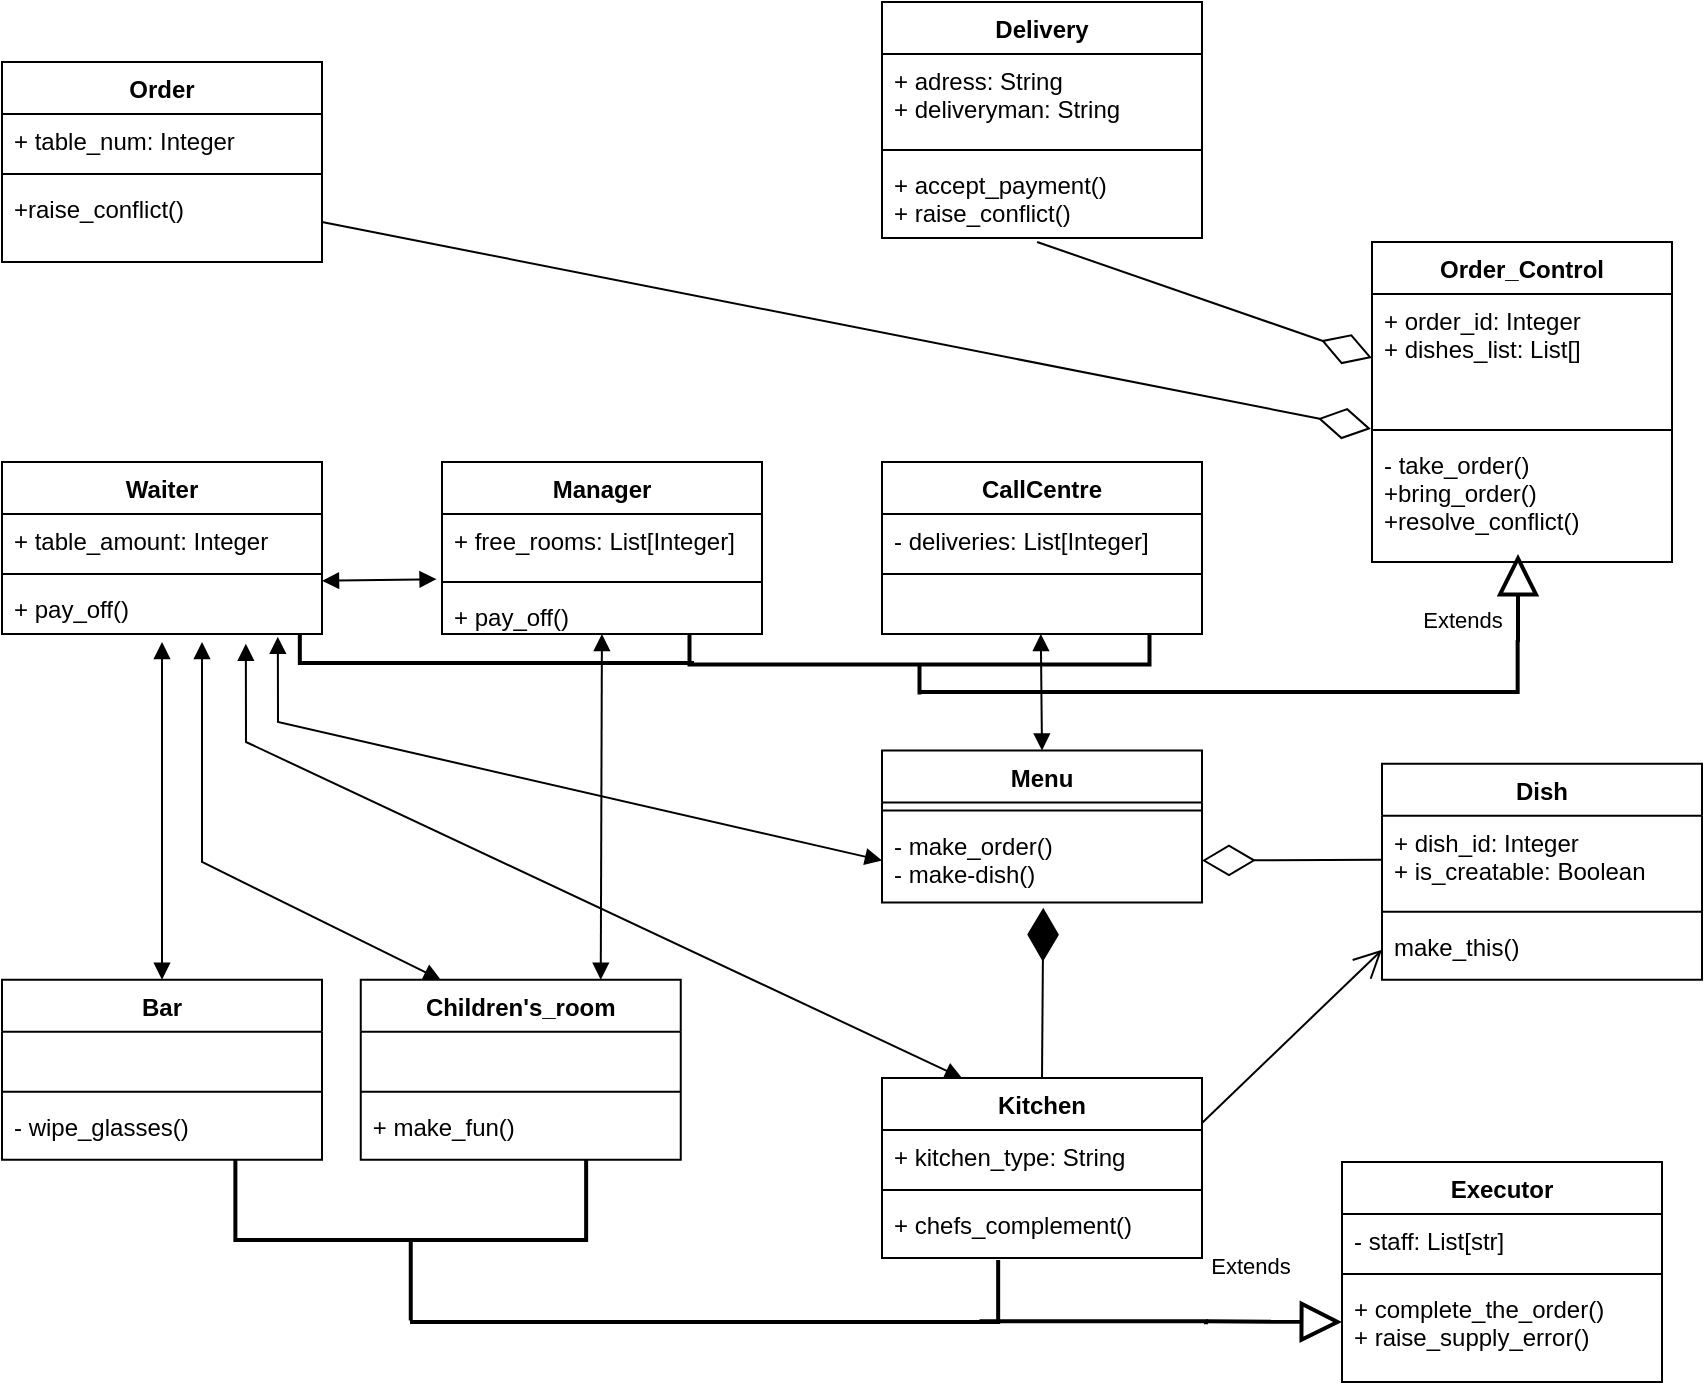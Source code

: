 <mxfile version="17.4.5" type="device"><diagram id="dkrx4-PsKOC1ZwsrJCA0" name="Page-1"><mxGraphModel dx="1006" dy="612" grid="1" gridSize="10" guides="1" tooltips="1" connect="1" arrows="1" fold="1" page="1" pageScale="1" pageWidth="827" pageHeight="1169" math="0" shadow="0"><root><mxCell id="0"/><mxCell id="1" parent="0"/><mxCell id="0pWgqvWiX5RhWrIid1jy-5" value="CallCentre" style="swimlane;fontStyle=1;align=center;verticalAlign=top;childLayout=stackLayout;horizontal=1;startSize=26;horizontalStack=0;resizeParent=1;resizeParentMax=0;resizeLast=0;collapsible=1;marginBottom=0;" parent="1" vertex="1"><mxGeometry x="480" y="320" width="160" height="86" as="geometry"/></mxCell><mxCell id="0pWgqvWiX5RhWrIid1jy-6" value="- deliveries: List[Integer]" style="text;strokeColor=none;fillColor=none;align=left;verticalAlign=top;spacingLeft=4;spacingRight=4;overflow=hidden;rotatable=0;points=[[0,0.5],[1,0.5]];portConstraint=eastwest;" parent="0pWgqvWiX5RhWrIid1jy-5" vertex="1"><mxGeometry y="26" width="160" height="26" as="geometry"/></mxCell><mxCell id="0pWgqvWiX5RhWrIid1jy-7" value="" style="line;strokeWidth=1;fillColor=none;align=left;verticalAlign=middle;spacingTop=-1;spacingLeft=3;spacingRight=3;rotatable=0;labelPosition=right;points=[];portConstraint=eastwest;" parent="0pWgqvWiX5RhWrIid1jy-5" vertex="1"><mxGeometry y="52" width="160" height="8" as="geometry"/></mxCell><mxCell id="0pWgqvWiX5RhWrIid1jy-8" value="   " style="text;strokeColor=none;fillColor=none;align=left;verticalAlign=top;spacingLeft=4;spacingRight=4;overflow=hidden;rotatable=0;points=[[0,0.5],[1,0.5]];portConstraint=eastwest;" parent="0pWgqvWiX5RhWrIid1jy-5" vertex="1"><mxGeometry y="60" width="160" height="26" as="geometry"/></mxCell><mxCell id="0pWgqvWiX5RhWrIid1jy-9" value="Bar" style="swimlane;fontStyle=1;align=center;verticalAlign=top;childLayout=stackLayout;horizontal=1;startSize=26;horizontalStack=0;resizeParent=1;resizeParentMax=0;resizeLast=0;collapsible=1;marginBottom=0;" parent="1" vertex="1"><mxGeometry x="40" y="578.91" width="160" height="90" as="geometry"/></mxCell><mxCell id="0pWgqvWiX5RhWrIid1jy-10" value="  " style="text;strokeColor=none;fillColor=none;align=left;verticalAlign=top;spacingLeft=4;spacingRight=4;overflow=hidden;rotatable=0;points=[[0,0.5],[1,0.5]];portConstraint=eastwest;" parent="0pWgqvWiX5RhWrIid1jy-9" vertex="1"><mxGeometry y="26" width="160" height="26" as="geometry"/></mxCell><mxCell id="0pWgqvWiX5RhWrIid1jy-11" value="" style="line;strokeWidth=1;fillColor=none;align=left;verticalAlign=middle;spacingTop=-1;spacingLeft=3;spacingRight=3;rotatable=0;labelPosition=right;points=[];portConstraint=eastwest;" parent="0pWgqvWiX5RhWrIid1jy-9" vertex="1"><mxGeometry y="52" width="160" height="8" as="geometry"/></mxCell><mxCell id="0pWgqvWiX5RhWrIid1jy-12" value="- wipe_glasses()" style="text;strokeColor=none;fillColor=none;align=left;verticalAlign=top;spacingLeft=4;spacingRight=4;overflow=hidden;rotatable=0;points=[[0,0.5],[1,0.5]];portConstraint=eastwest;" parent="0pWgqvWiX5RhWrIid1jy-9" vertex="1"><mxGeometry y="60" width="160" height="30" as="geometry"/></mxCell><mxCell id="0pWgqvWiX5RhWrIid1jy-13" value="Delivery" style="swimlane;fontStyle=1;align=center;verticalAlign=top;childLayout=stackLayout;horizontal=1;startSize=26;horizontalStack=0;resizeParent=1;resizeParentMax=0;resizeLast=0;collapsible=1;marginBottom=0;" parent="1" vertex="1"><mxGeometry x="480" y="90" width="160" height="118" as="geometry"/></mxCell><mxCell id="0pWgqvWiX5RhWrIid1jy-42" value="+ adress: String&#10;+ deliveryman: String" style="text;strokeColor=none;fillColor=none;align=left;verticalAlign=top;spacingLeft=4;spacingRight=4;overflow=hidden;rotatable=0;points=[[0,0.5],[1,0.5]];portConstraint=eastwest;" parent="0pWgqvWiX5RhWrIid1jy-13" vertex="1"><mxGeometry y="26" width="160" height="44" as="geometry"/></mxCell><mxCell id="0pWgqvWiX5RhWrIid1jy-15" value="" style="line;strokeWidth=1;fillColor=none;align=left;verticalAlign=middle;spacingTop=-1;spacingLeft=3;spacingRight=3;rotatable=0;labelPosition=right;points=[];portConstraint=eastwest;" parent="0pWgqvWiX5RhWrIid1jy-13" vertex="1"><mxGeometry y="70" width="160" height="8" as="geometry"/></mxCell><mxCell id="0pWgqvWiX5RhWrIid1jy-16" value="+ accept_payment()&#10;+ raise_conflict()" style="text;strokeColor=none;fillColor=none;align=left;verticalAlign=top;spacingLeft=4;spacingRight=4;overflow=hidden;rotatable=0;points=[[0,0.5],[1,0.5]];portConstraint=eastwest;" parent="0pWgqvWiX5RhWrIid1jy-13" vertex="1"><mxGeometry y="78" width="160" height="40" as="geometry"/></mxCell><mxCell id="0pWgqvWiX5RhWrIid1jy-21" value="Manager" style="swimlane;fontStyle=1;align=center;verticalAlign=top;childLayout=stackLayout;horizontal=1;startSize=26;horizontalStack=0;resizeParent=1;resizeParentMax=0;resizeLast=0;collapsible=1;marginBottom=0;" parent="1" vertex="1"><mxGeometry x="260" y="320" width="160" height="86" as="geometry"/></mxCell><mxCell id="0pWgqvWiX5RhWrIid1jy-22" value="+ free_rooms: List[Integer]" style="text;strokeColor=none;fillColor=none;align=left;verticalAlign=top;spacingLeft=4;spacingRight=4;overflow=hidden;rotatable=0;points=[[0,0.5],[1,0.5]];portConstraint=eastwest;" parent="0pWgqvWiX5RhWrIid1jy-21" vertex="1"><mxGeometry y="26" width="160" height="30" as="geometry"/></mxCell><mxCell id="0pWgqvWiX5RhWrIid1jy-23" value="" style="line;strokeWidth=1;fillColor=none;align=left;verticalAlign=middle;spacingTop=-1;spacingLeft=3;spacingRight=3;rotatable=0;labelPosition=right;points=[];portConstraint=eastwest;" parent="0pWgqvWiX5RhWrIid1jy-21" vertex="1"><mxGeometry y="56" width="160" height="8" as="geometry"/></mxCell><mxCell id="jvuWipW7i-2Bvm88jTAF-63" value="" style="endArrow=block;startArrow=block;endFill=1;startFill=1;html=1;rounded=0;strokeWidth=1;entryX=-0.017;entryY=-0.246;entryDx=0;entryDy=0;entryPerimeter=0;" parent="0pWgqvWiX5RhWrIid1jy-21" target="0pWgqvWiX5RhWrIid1jy-24" edge="1"><mxGeometry width="160" relative="1" as="geometry"><mxPoint x="-60" y="59.41" as="sourcePoint"/><mxPoint x="100" y="59.41" as="targetPoint"/></mxGeometry></mxCell><mxCell id="0pWgqvWiX5RhWrIid1jy-24" value="+ pay_off()" style="text;strokeColor=none;fillColor=none;align=left;verticalAlign=top;spacingLeft=4;spacingRight=4;overflow=hidden;rotatable=0;points=[[0,0.5],[1,0.5]];portConstraint=eastwest;" parent="0pWgqvWiX5RhWrIid1jy-21" vertex="1"><mxGeometry y="64" width="160" height="22" as="geometry"/></mxCell><mxCell id="0pWgqvWiX5RhWrIid1jy-25" value="Сhildren's_room" style="swimlane;fontStyle=1;align=center;verticalAlign=top;childLayout=stackLayout;horizontal=1;startSize=26;horizontalStack=0;resizeParent=1;resizeParentMax=0;resizeLast=0;collapsible=1;marginBottom=0;" parent="1" vertex="1"><mxGeometry x="219.38" y="578.91" width="160" height="90" as="geometry"/></mxCell><mxCell id="0pWgqvWiX5RhWrIid1jy-26" value="  " style="text;strokeColor=none;fillColor=none;align=left;verticalAlign=top;spacingLeft=4;spacingRight=4;overflow=hidden;rotatable=0;points=[[0,0.5],[1,0.5]];portConstraint=eastwest;" parent="0pWgqvWiX5RhWrIid1jy-25" vertex="1"><mxGeometry y="26" width="160" height="26" as="geometry"/></mxCell><mxCell id="0pWgqvWiX5RhWrIid1jy-27" value="" style="line;strokeWidth=1;fillColor=none;align=left;verticalAlign=middle;spacingTop=-1;spacingLeft=3;spacingRight=3;rotatable=0;labelPosition=right;points=[];portConstraint=eastwest;" parent="0pWgqvWiX5RhWrIid1jy-25" vertex="1"><mxGeometry y="52" width="160" height="8" as="geometry"/></mxCell><mxCell id="0pWgqvWiX5RhWrIid1jy-28" value="+ make_fun()" style="text;strokeColor=none;fillColor=none;align=left;verticalAlign=top;spacingLeft=4;spacingRight=4;overflow=hidden;rotatable=0;points=[[0,0.5],[1,0.5]];portConstraint=eastwest;" parent="0pWgqvWiX5RhWrIid1jy-25" vertex="1"><mxGeometry y="60" width="160" height="30" as="geometry"/></mxCell><mxCell id="0pWgqvWiX5RhWrIid1jy-29" value="Order" style="swimlane;fontStyle=1;align=center;verticalAlign=top;childLayout=stackLayout;horizontal=1;startSize=26;horizontalStack=0;resizeParent=1;resizeParentMax=0;resizeLast=0;collapsible=1;marginBottom=0;" parent="1" vertex="1"><mxGeometry x="40" y="120" width="160" height="100" as="geometry"/></mxCell><mxCell id="0pWgqvWiX5RhWrIid1jy-30" value="+ table_num: Integer" style="text;strokeColor=none;fillColor=none;align=left;verticalAlign=top;spacingLeft=4;spacingRight=4;overflow=hidden;rotatable=0;points=[[0,0.5],[1,0.5]];portConstraint=eastwest;" parent="0pWgqvWiX5RhWrIid1jy-29" vertex="1"><mxGeometry y="26" width="160" height="26" as="geometry"/></mxCell><mxCell id="0pWgqvWiX5RhWrIid1jy-31" value="" style="line;strokeWidth=1;fillColor=none;align=left;verticalAlign=middle;spacingTop=-1;spacingLeft=3;spacingRight=3;rotatable=0;labelPosition=right;points=[];portConstraint=eastwest;" parent="0pWgqvWiX5RhWrIid1jy-29" vertex="1"><mxGeometry y="52" width="160" height="8" as="geometry"/></mxCell><mxCell id="0pWgqvWiX5RhWrIid1jy-32" value="+raise_conflict()" style="text;strokeColor=none;fillColor=none;align=left;verticalAlign=top;spacingLeft=4;spacingRight=4;overflow=hidden;rotatable=0;points=[[0,0.5],[1,0.5]];portConstraint=eastwest;" parent="0pWgqvWiX5RhWrIid1jy-29" vertex="1"><mxGeometry y="60" width="160" height="40" as="geometry"/></mxCell><mxCell id="0pWgqvWiX5RhWrIid1jy-33" value="Waiter" style="swimlane;fontStyle=1;align=center;verticalAlign=top;childLayout=stackLayout;horizontal=1;startSize=26;horizontalStack=0;resizeParent=1;resizeParentMax=0;resizeLast=0;collapsible=1;marginBottom=0;" parent="1" vertex="1"><mxGeometry x="40" y="320" width="160" height="86" as="geometry"/></mxCell><mxCell id="0pWgqvWiX5RhWrIid1jy-34" value="+ table_amount: Integer" style="text;strokeColor=none;fillColor=none;align=left;verticalAlign=top;spacingLeft=4;spacingRight=4;overflow=hidden;rotatable=0;points=[[0,0.5],[1,0.5]];portConstraint=eastwest;" parent="0pWgqvWiX5RhWrIid1jy-33" vertex="1"><mxGeometry y="26" width="160" height="26" as="geometry"/></mxCell><mxCell id="0pWgqvWiX5RhWrIid1jy-35" value="" style="line;strokeWidth=1;fillColor=none;align=left;verticalAlign=middle;spacingTop=-1;spacingLeft=3;spacingRight=3;rotatable=0;labelPosition=right;points=[];portConstraint=eastwest;" parent="0pWgqvWiX5RhWrIid1jy-33" vertex="1"><mxGeometry y="52" width="160" height="8" as="geometry"/></mxCell><mxCell id="0pWgqvWiX5RhWrIid1jy-36" value="+ pay_off()" style="text;strokeColor=none;fillColor=none;align=left;verticalAlign=top;spacingLeft=4;spacingRight=4;overflow=hidden;rotatable=0;points=[[0,0.5],[1,0.5]];portConstraint=eastwest;" parent="0pWgqvWiX5RhWrIid1jy-33" vertex="1"><mxGeometry y="60" width="160" height="26" as="geometry"/></mxCell><mxCell id="0pWgqvWiX5RhWrIid1jy-37" value="Kitchen" style="swimlane;fontStyle=1;align=center;verticalAlign=top;childLayout=stackLayout;horizontal=1;startSize=26;horizontalStack=0;resizeParent=1;resizeParentMax=0;resizeLast=0;collapsible=1;marginBottom=0;" parent="1" vertex="1"><mxGeometry x="480" y="628" width="160" height="90" as="geometry"/></mxCell><mxCell id="0pWgqvWiX5RhWrIid1jy-38" value="+ kitchen_type: String" style="text;strokeColor=none;fillColor=none;align=left;verticalAlign=top;spacingLeft=4;spacingRight=4;overflow=hidden;rotatable=0;points=[[0,0.5],[1,0.5]];portConstraint=eastwest;" parent="0pWgqvWiX5RhWrIid1jy-37" vertex="1"><mxGeometry y="26" width="160" height="26" as="geometry"/></mxCell><mxCell id="0pWgqvWiX5RhWrIid1jy-39" value="" style="line;strokeWidth=1;fillColor=none;align=left;verticalAlign=middle;spacingTop=-1;spacingLeft=3;spacingRight=3;rotatable=0;labelPosition=right;points=[];portConstraint=eastwest;" parent="0pWgqvWiX5RhWrIid1jy-37" vertex="1"><mxGeometry y="52" width="160" height="8" as="geometry"/></mxCell><mxCell id="0pWgqvWiX5RhWrIid1jy-40" value="+ chefs_complement()" style="text;strokeColor=none;fillColor=none;align=left;verticalAlign=top;spacingLeft=4;spacingRight=4;overflow=hidden;rotatable=0;points=[[0,0.5],[1,0.5]];portConstraint=eastwest;" parent="0pWgqvWiX5RhWrIid1jy-37" vertex="1"><mxGeometry y="60" width="160" height="30" as="geometry"/></mxCell><mxCell id="jvuWipW7i-2Bvm88jTAF-1" value="Order_Control" style="swimlane;fontStyle=1;align=center;verticalAlign=top;childLayout=stackLayout;horizontal=1;startSize=26;horizontalStack=0;resizeParent=1;resizeParentMax=0;resizeLast=0;collapsible=1;marginBottom=0;" parent="1" vertex="1"><mxGeometry x="725" y="210" width="150" height="160" as="geometry"/></mxCell><mxCell id="jvuWipW7i-2Bvm88jTAF-2" value="+ order_id: Integer&#10;+ dishes_list: List[]" style="text;strokeColor=none;fillColor=none;align=left;verticalAlign=top;spacingLeft=4;spacingRight=4;overflow=hidden;rotatable=0;points=[[0,0.5],[1,0.5]];portConstraint=eastwest;" parent="jvuWipW7i-2Bvm88jTAF-1" vertex="1"><mxGeometry y="26" width="150" height="64" as="geometry"/></mxCell><mxCell id="jvuWipW7i-2Bvm88jTAF-3" value="" style="line;strokeWidth=1;fillColor=none;align=left;verticalAlign=middle;spacingTop=-1;spacingLeft=3;spacingRight=3;rotatable=0;labelPosition=right;points=[];portConstraint=eastwest;" parent="jvuWipW7i-2Bvm88jTAF-1" vertex="1"><mxGeometry y="90" width="150" height="8" as="geometry"/></mxCell><mxCell id="jvuWipW7i-2Bvm88jTAF-4" value="- take_order()&#10;+bring_order()&#10;+resolve_conflict()" style="text;strokeColor=none;fillColor=none;align=left;verticalAlign=top;spacingLeft=4;spacingRight=4;overflow=hidden;rotatable=0;points=[[0,0.5],[1,0.5]];portConstraint=eastwest;" parent="jvuWipW7i-2Bvm88jTAF-1" vertex="1"><mxGeometry y="98" width="150" height="62" as="geometry"/></mxCell><mxCell id="jvuWipW7i-2Bvm88jTAF-17" value="" style="strokeWidth=2;html=1;shape=mxgraph.flowchart.annotation_2;align=left;labelPosition=right;pointerEvents=1;rotation=-90;" parent="1" vertex="1"><mxGeometry x="483.75" y="306.25" width="30" height="230" as="geometry"/></mxCell><mxCell id="jvuWipW7i-2Bvm88jTAF-22" value="" style="shape=partialRectangle;whiteSpace=wrap;html=1;bottom=0;right=0;fillColor=none;strokeWidth=2;rotation=-90;" parent="1" vertex="1"><mxGeometry x="280.19" y="315.73" width="13.55" height="196.09" as="geometry"/></mxCell><mxCell id="jvuWipW7i-2Bvm88jTAF-24" value="" style="shape=partialRectangle;whiteSpace=wrap;html=1;bottom=0;right=0;fillColor=none;strokeWidth=2;rotation=-180;" parent="1" vertex="1"><mxGeometry x="499" y="410" width="298.83" height="25" as="geometry"/></mxCell><mxCell id="jvuWipW7i-2Bvm88jTAF-31" value="Extends" style="endArrow=block;endSize=16;endFill=0;html=1;rounded=0;strokeWidth=2;" parent="1" edge="1"><mxGeometry x="-0.545" y="28" width="160" relative="1" as="geometry"><mxPoint x="798" y="410" as="sourcePoint"/><mxPoint x="798" y="366" as="targetPoint"/><mxPoint y="-1" as="offset"/></mxGeometry></mxCell><mxCell id="jvuWipW7i-2Bvm88jTAF-37" value="" style="strokeWidth=2;html=1;shape=mxgraph.flowchart.annotation_2;align=left;labelPosition=right;pointerEvents=1;rotation=-90;" parent="1" vertex="1"><mxGeometry x="204.07" y="621.25" width="80.62" height="175.38" as="geometry"/></mxCell><mxCell id="jvuWipW7i-2Bvm88jTAF-38" value="" style="shape=partialRectangle;whiteSpace=wrap;html=1;bottom=0;right=0;fillColor=none;strokeWidth=2;rotation=-180;" parent="1" vertex="1"><mxGeometry x="245" y="720" width="293.08" height="30" as="geometry"/></mxCell><mxCell id="jvuWipW7i-2Bvm88jTAF-39" value="" style="shape=partialRectangle;whiteSpace=wrap;html=1;bottom=0;right=0;fillColor=none;strokeWidth=2;rotation=90;" parent="1" vertex="1"><mxGeometry x="585.64" y="693.76" width="0.46" height="112.29" as="geometry"/></mxCell><mxCell id="jvuWipW7i-2Bvm88jTAF-40" value="Extends" style="endArrow=block;endSize=16;endFill=0;html=1;rounded=0;strokeWidth=2;exitX=0;exitY=0;exitDx=0;exitDy=0;" parent="1" source="jvuWipW7i-2Bvm88jTAF-39" edge="1"><mxGeometry x="-0.368" y="28" width="160" relative="1" as="geometry"><mxPoint x="700" y="720" as="sourcePoint"/><mxPoint x="710" y="750" as="targetPoint"/><mxPoint as="offset"/></mxGeometry></mxCell><mxCell id="jvuWipW7i-2Bvm88jTAF-41" value="Executor" style="swimlane;fontStyle=1;align=center;verticalAlign=top;childLayout=stackLayout;horizontal=1;startSize=26;horizontalStack=0;resizeParent=1;resizeParentMax=0;resizeLast=0;collapsible=1;marginBottom=0;" parent="1" vertex="1"><mxGeometry x="710" y="670" width="160" height="110" as="geometry"/></mxCell><mxCell id="jvuWipW7i-2Bvm88jTAF-42" value="- staff: List[str]" style="text;strokeColor=none;fillColor=none;align=left;verticalAlign=top;spacingLeft=4;spacingRight=4;overflow=hidden;rotatable=0;points=[[0,0.5],[1,0.5]];portConstraint=eastwest;" parent="jvuWipW7i-2Bvm88jTAF-41" vertex="1"><mxGeometry y="26" width="160" height="26" as="geometry"/></mxCell><mxCell id="jvuWipW7i-2Bvm88jTAF-43" value="" style="line;strokeWidth=1;fillColor=none;align=left;verticalAlign=middle;spacingTop=-1;spacingLeft=3;spacingRight=3;rotatable=0;labelPosition=right;points=[];portConstraint=eastwest;" parent="jvuWipW7i-2Bvm88jTAF-41" vertex="1"><mxGeometry y="52" width="160" height="8" as="geometry"/></mxCell><mxCell id="jvuWipW7i-2Bvm88jTAF-44" value="+ complete_the_order()&#10;+ raise_supply_error()" style="text;strokeColor=none;fillColor=none;align=left;verticalAlign=top;spacingLeft=4;spacingRight=4;overflow=hidden;rotatable=0;points=[[0,0.5],[1,0.5]];portConstraint=eastwest;" parent="jvuWipW7i-2Bvm88jTAF-41" vertex="1"><mxGeometry y="60" width="160" height="50" as="geometry"/></mxCell><mxCell id="jvuWipW7i-2Bvm88jTAF-50" value="" style="endArrow=diamondThin;endFill=0;endSize=24;html=1;rounded=0;entryX=-0.004;entryY=-0.074;entryDx=0;entryDy=0;exitX=1;exitY=0.5;exitDx=0;exitDy=0;entryPerimeter=0;" parent="1" source="0pWgqvWiX5RhWrIid1jy-32" target="jvuWipW7i-2Bvm88jTAF-4" edge="1"><mxGeometry width="160" relative="1" as="geometry"><mxPoint x="290" y="280" as="sourcePoint"/><mxPoint x="128.88" y="235.16" as="targetPoint"/><Array as="points"/></mxGeometry></mxCell><mxCell id="jvuWipW7i-2Bvm88jTAF-55" value="" style="endArrow=block;startArrow=block;endFill=1;startFill=1;html=1;rounded=0;entryX=0.5;entryY=0;entryDx=0;entryDy=0;exitX=0.5;exitY=1.154;exitDx=0;exitDy=0;exitPerimeter=0;" parent="1" source="0pWgqvWiX5RhWrIid1jy-36" target="0pWgqvWiX5RhWrIid1jy-9" edge="1"><mxGeometry width="160" relative="1" as="geometry"><mxPoint x="420" y="310" as="sourcePoint"/><mxPoint x="580" y="310" as="targetPoint"/><Array as="points"/></mxGeometry></mxCell><mxCell id="jvuWipW7i-2Bvm88jTAF-57" value="" style="endArrow=block;startArrow=block;endFill=1;startFill=1;html=1;rounded=0;entryX=0.75;entryY=0;entryDx=0;entryDy=0;" parent="1" source="0pWgqvWiX5RhWrIid1jy-24" target="0pWgqvWiX5RhWrIid1jy-25" edge="1"><mxGeometry width="160" relative="1" as="geometry"><mxPoint x="332.91" y="410.004" as="sourcePoint"/><mxPoint x="332.91" y="578.91" as="targetPoint"/><Array as="points"/></mxGeometry></mxCell><mxCell id="jvuWipW7i-2Bvm88jTAF-58" value="" style="endArrow=block;startArrow=block;endFill=1;startFill=1;html=1;rounded=0;exitX=0.862;exitY=1.055;exitDx=0;exitDy=0;exitPerimeter=0;entryX=0;entryY=0.5;entryDx=0;entryDy=0;" parent="1" source="0pWgqvWiX5RhWrIid1jy-36" target="yDxQFzUsggDygB4Xtpb5-7" edge="1"><mxGeometry width="160" relative="1" as="geometry"><mxPoint x="150" y="420" as="sourcePoint"/><mxPoint x="520" y="570" as="targetPoint"/><Array as="points"><mxPoint x="178" y="450"/></Array></mxGeometry></mxCell><mxCell id="jvuWipW7i-2Bvm88jTAF-59" value="" style="endArrow=block;startArrow=block;endFill=1;startFill=1;html=1;rounded=0;entryX=0.25;entryY=0;entryDx=0;entryDy=0;" parent="1" target="0pWgqvWiX5RhWrIid1jy-25" edge="1"><mxGeometry width="160" relative="1" as="geometry"><mxPoint x="140" y="410" as="sourcePoint"/><mxPoint x="510" y="578.91" as="targetPoint"/><Array as="points"><mxPoint x="140" y="480"/><mxPoint x="140" y="520"/></Array></mxGeometry></mxCell><mxCell id="jvuWipW7i-2Bvm88jTAF-60" value="" style="endArrow=block;startArrow=block;endFill=1;startFill=1;html=1;rounded=0;entryX=0.5;entryY=0;entryDx=0;entryDy=0;exitX=0.5;exitY=1.154;exitDx=0;exitDy=0;exitPerimeter=0;" parent="1" target="yDxQFzUsggDygB4Xtpb5-4" edge="1"><mxGeometry width="160" relative="1" as="geometry"><mxPoint x="559.41" y="406.004" as="sourcePoint"/><mxPoint x="559.41" y="574.91" as="targetPoint"/><Array as="points"/></mxGeometry></mxCell><mxCell id="jvuWipW7i-2Bvm88jTAF-64" value="" style="endArrow=diamondThin;endFill=0;endSize=24;html=1;rounded=0;exitX=0.75;exitY=1;exitDx=0;exitDy=0;exitPerimeter=0;entryX=0;entryY=0.5;entryDx=0;entryDy=0;" parent="1" target="jvuWipW7i-2Bvm88jTAF-2" edge="1"><mxGeometry width="160" relative="1" as="geometry"><mxPoint x="557.57" y="210" as="sourcePoint"/><mxPoint x="737.57" y="310" as="targetPoint"/><Array as="points"/></mxGeometry></mxCell><mxCell id="jvuWipW7i-2Bvm88jTAF-65" value="Dish" style="swimlane;fontStyle=1;align=center;verticalAlign=top;childLayout=stackLayout;horizontal=1;startSize=26;horizontalStack=0;resizeParent=1;resizeParentMax=0;resizeLast=0;collapsible=1;marginBottom=0;" parent="1" vertex="1"><mxGeometry x="730" y="470.91" width="160" height="108" as="geometry"/></mxCell><mxCell id="jvuWipW7i-2Bvm88jTAF-66" value="+ dish_id: Integer&#10;+ is_creatable: Boolean" style="text;strokeColor=none;fillColor=none;align=left;verticalAlign=top;spacingLeft=4;spacingRight=4;overflow=hidden;rotatable=0;points=[[0,0.5],[1,0.5]];portConstraint=eastwest;" parent="jvuWipW7i-2Bvm88jTAF-65" vertex="1"><mxGeometry y="26" width="160" height="44" as="geometry"/></mxCell><mxCell id="jvuWipW7i-2Bvm88jTAF-67" value="" style="line;strokeWidth=1;fillColor=none;align=left;verticalAlign=middle;spacingTop=-1;spacingLeft=3;spacingRight=3;rotatable=0;labelPosition=right;points=[];portConstraint=eastwest;" parent="jvuWipW7i-2Bvm88jTAF-65" vertex="1"><mxGeometry y="70" width="160" height="8" as="geometry"/></mxCell><mxCell id="jvuWipW7i-2Bvm88jTAF-68" value="make_this()" style="text;strokeColor=none;fillColor=none;align=left;verticalAlign=top;spacingLeft=4;spacingRight=4;overflow=hidden;rotatable=0;points=[[0,0.5],[1,0.5]];portConstraint=eastwest;" parent="jvuWipW7i-2Bvm88jTAF-65" vertex="1"><mxGeometry y="78" width="160" height="30" as="geometry"/></mxCell><mxCell id="yDxQFzUsggDygB4Xtpb5-4" value="Menu" style="swimlane;fontStyle=1;align=center;verticalAlign=top;childLayout=stackLayout;horizontal=1;startSize=26;horizontalStack=0;resizeParent=1;resizeParentMax=0;resizeLast=0;collapsible=1;marginBottom=0;" parent="1" vertex="1"><mxGeometry x="480" y="464.25" width="160" height="76" as="geometry"/></mxCell><mxCell id="yDxQFzUsggDygB4Xtpb5-6" value="" style="line;strokeWidth=1;fillColor=none;align=left;verticalAlign=middle;spacingTop=-1;spacingLeft=3;spacingRight=3;rotatable=0;labelPosition=right;points=[];portConstraint=eastwest;" parent="yDxQFzUsggDygB4Xtpb5-4" vertex="1"><mxGeometry y="26" width="160" height="8" as="geometry"/></mxCell><mxCell id="yDxQFzUsggDygB4Xtpb5-7" value="- make_order()&#10;- make-dish()" style="text;strokeColor=none;fillColor=none;align=left;verticalAlign=top;spacingLeft=4;spacingRight=4;overflow=hidden;rotatable=0;points=[[0,0.5],[1,0.5]];portConstraint=eastwest;" parent="yDxQFzUsggDygB4Xtpb5-4" vertex="1"><mxGeometry y="34" width="160" height="42" as="geometry"/></mxCell><mxCell id="yDxQFzUsggDygB4Xtpb5-12" value="" style="endArrow=diamondThin;endFill=0;endSize=24;html=1;rounded=0;exitX=0;exitY=0.5;exitDx=0;exitDy=0;entryX=1;entryY=0.5;entryDx=0;entryDy=0;" parent="1" source="jvuWipW7i-2Bvm88jTAF-66" target="yDxQFzUsggDygB4Xtpb5-7" edge="1"><mxGeometry width="160" relative="1" as="geometry"><mxPoint x="440" y="450" as="sourcePoint"/><mxPoint x="600" y="450" as="targetPoint"/></mxGeometry></mxCell><mxCell id="yDxQFzUsggDygB4Xtpb5-13" value="" style="endArrow=diamondThin;endFill=1;endSize=24;html=1;rounded=0;entryX=0.504;entryY=1.062;entryDx=0;entryDy=0;entryPerimeter=0;exitX=0.5;exitY=0;exitDx=0;exitDy=0;" parent="1" source="0pWgqvWiX5RhWrIid1jy-37" target="yDxQFzUsggDygB4Xtpb5-7" edge="1"><mxGeometry width="160" relative="1" as="geometry"><mxPoint x="560" y="680" as="sourcePoint"/><mxPoint x="580" y="680" as="targetPoint"/></mxGeometry></mxCell><mxCell id="yDxQFzUsggDygB4Xtpb5-22" value="" style="endArrow=block;startArrow=block;endFill=1;startFill=1;html=1;rounded=0;entryX=0.25;entryY=0;entryDx=0;entryDy=0;exitX=0.762;exitY=1.187;exitDx=0;exitDy=0;exitPerimeter=0;" parent="1" source="0pWgqvWiX5RhWrIid1jy-36" target="0pWgqvWiX5RhWrIid1jy-37" edge="1"><mxGeometry width="160" relative="1" as="geometry"><mxPoint x="510" y="640" as="sourcePoint"/><mxPoint x="670" y="640" as="targetPoint"/><Array as="points"><mxPoint x="162" y="460"/></Array></mxGeometry></mxCell><mxCell id="yDxQFzUsggDygB4Xtpb5-27" value="" style="endArrow=open;endFill=1;endSize=12;html=1;rounded=0;exitX=1;exitY=0.25;exitDx=0;exitDy=0;entryX=0;entryY=0.5;entryDx=0;entryDy=0;" parent="1" source="0pWgqvWiX5RhWrIid1jy-37" target="jvuWipW7i-2Bvm88jTAF-68" edge="1"><mxGeometry width="160" relative="1" as="geometry"><mxPoint x="510" y="520" as="sourcePoint"/><mxPoint x="670" y="520" as="targetPoint"/></mxGeometry></mxCell></root></mxGraphModel></diagram></mxfile>